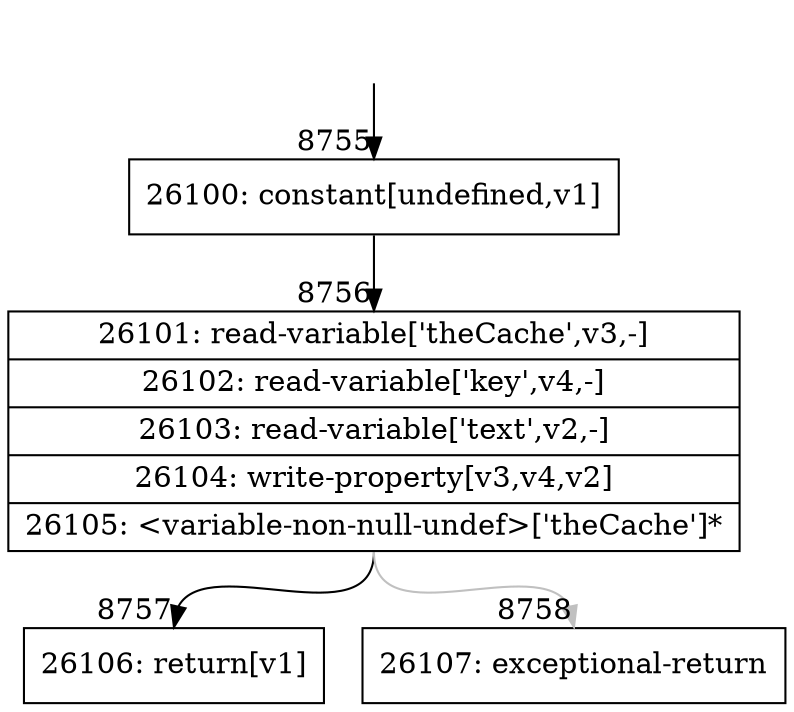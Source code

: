 digraph {
rankdir="TD"
BB_entry593[shape=none,label=""];
BB_entry593 -> BB8755 [tailport=s, headport=n, headlabel="    8755"]
BB8755 [shape=record label="{26100: constant[undefined,v1]}" ] 
BB8755 -> BB8756 [tailport=s, headport=n, headlabel="      8756"]
BB8756 [shape=record label="{26101: read-variable['theCache',v3,-]|26102: read-variable['key',v4,-]|26103: read-variable['text',v2,-]|26104: write-property[v3,v4,v2]|26105: \<variable-non-null-undef\>['theCache']*}" ] 
BB8756 -> BB8757 [tailport=s, headport=n, headlabel="      8757"]
BB8756 -> BB8758 [tailport=s, headport=n, color=gray, headlabel="      8758"]
BB8757 [shape=record label="{26106: return[v1]}" ] 
BB8758 [shape=record label="{26107: exceptional-return}" ] 
//#$~ 12310
}
